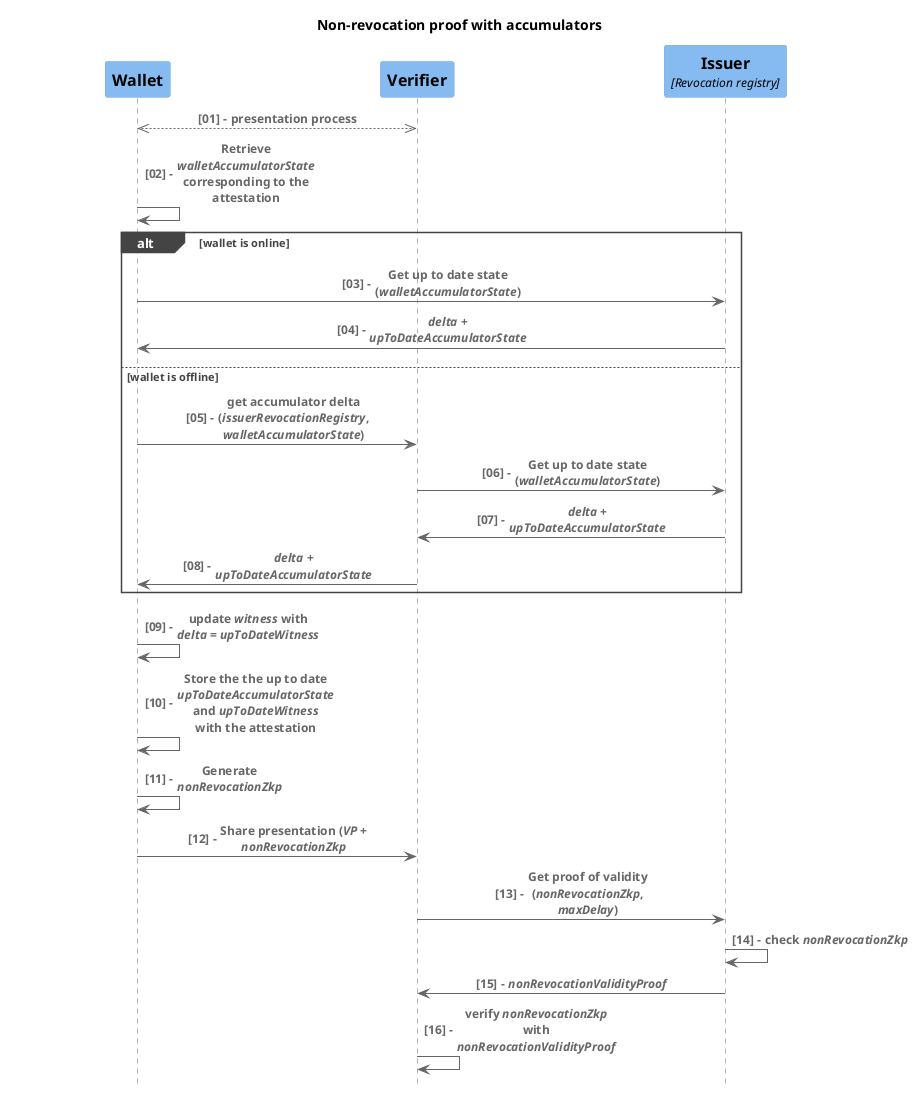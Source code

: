 @startuml 1/accumulator-revocation
title Non-revocation proof with accumulators

skinparam ParticipantPadding 100

!include <c4/C4_Context.puml>
!include <c4/C4_Container.puml>
!include <c4/C4_Component.puml>
!include <c4/C4_Dynamic.puml>
!include <c4/C4_Sequence.puml>

HIDE_STEREOTYPE()
autonumber "<b>[00] - "

Component(wallet, "Wallet")
Component(verifier, "Verifier")
Component(registry, "Issuer", "Revocation registry")

BiRel(wallet, verifier, "presentation process")
Rel(wallet, wallet, "Retrieve //walletAccumulatorState// corresponding to the attestation")

alt wallet is online
Rel(wallet, registry, "Get up to date state (//walletAccumulatorState//)")
Rel(registry, wallet, "//delta// + //upToDateAccumulatorState//")

else wallet is offline
Rel(wallet, verifier, "get accumulator delta (//issuerRevocationRegistry//, //walletAccumulatorState//)")
Rel(verifier, registry, "Get up to date state (//walletAccumulatorState//)")
Rel(registry, verifier, "//delta// + //upToDateAccumulatorState//")
Rel(verifier, wallet, "//delta// + //upToDateAccumulatorState//")
end

Rel(wallet, wallet, "update //witness// with //delta// = //upToDateWitness//")
Rel(wallet, wallet ,"Store the the up to date //upToDateAccumulatorState// and //upToDateWitness// with the attestation")
Rel(wallet, wallet, "Generate //nonRevocationZkp//")
Rel(wallet, verifier, "Share presentation (//VP// + //nonRevocationZkp//")
Rel(verifier, registry, "Get proof of validity (//nonRevocationZkp//, //maxDelay//)")
Rel(registry, registry, "check //nonRevocationZkp//")
Rel(registry, verifier, "//nonRevocationValidityProof//")
Rel(verifier, verifier, "verify //nonRevocationZkp// with //nonRevocationValidityProof//")

@enduml